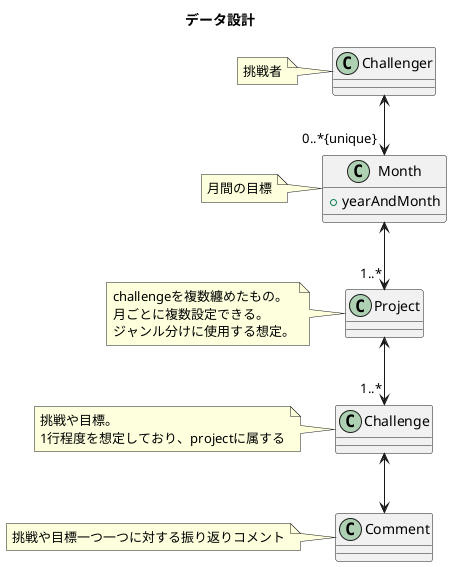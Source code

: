 @startuml
title データ設計
class Challenger
note left:挑戦者
class Month {
+ yearAndMonth
}

note left: 月間の目標
class Project
note left: challengeを複数纏めたもの。\n月ごとに複数設定できる。\nジャンル分けに使用する想定。
class Challenge
note left: 挑戦や目標。\n1行程度を想定しており、projectに属する
class Comment
note left: 挑戦や目標一つ一つに対する振り返りコメント

Challenger <-->"0..*{unique}" Month
Month <-->"1..*"Project
Project <--> "1..*" Challenge
Challenge <--> Comment

@enduml

